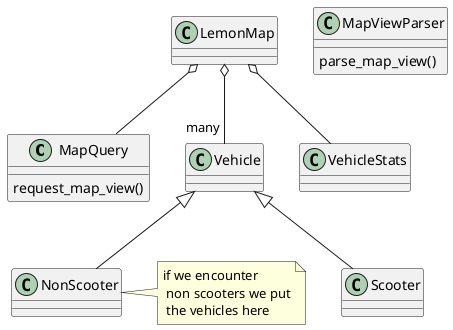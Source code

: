 @startuml
'https://plantuml.com/class-diagram

class MapQuery {
    request_map_view()
}
class MapViewParser {
    parse_map_view()
}
class LemonMap

class Vehicle
class Scooter
class NonScooter

note right: if we encounter \n non scooters we put\n the vehicles here

class VehicleStats

Vehicle <|-- Scooter
Vehicle <|-- NonScooter

LemonMap o-- VehicleStats
LemonMap o-- "many" Vehicle
LemonMap o-- MapQuery

@enduml
